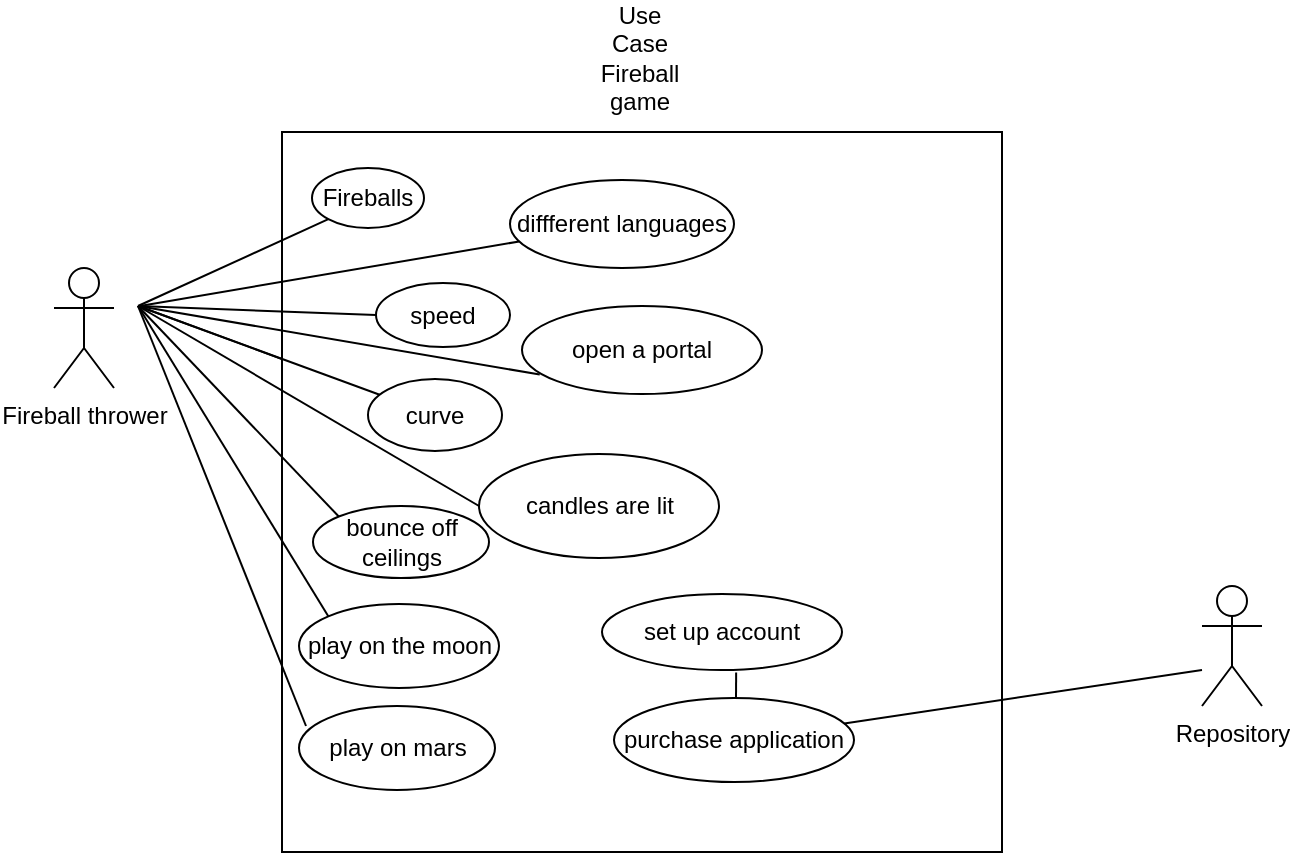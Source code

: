 <mxfile version="12.0.0" type="github" pages="2"><diagram id="YYEbY1iKunshicLt-4Nw" name="Page-1"><mxGraphModel dx="1406" dy="587" grid="1" gridSize="14" guides="1" tooltips="1" connect="1" arrows="1" fold="1" page="1" pageScale="1" pageWidth="850" pageHeight="1100" math="0" shadow="0"><root><mxCell id="0"/><mxCell id="1" parent="0"/><mxCell id="jf-l7Qrv6josL7OZZSDM-3" value="" style="whiteSpace=wrap;html=1;aspect=fixed;" vertex="1" parent="1"><mxGeometry x="240" y="137" width="360" height="360" as="geometry"/></mxCell><mxCell id="jf-l7Qrv6josL7OZZSDM-7" value="Use Case Fireball game" style="text;html=1;strokeColor=none;fillColor=none;align=center;verticalAlign=middle;whiteSpace=wrap;rounded=0;" vertex="1" parent="1"><mxGeometry x="398.5" y="90" width="40" height="20" as="geometry"/></mxCell><mxCell id="jf-l7Qrv6josL7OZZSDM-9" value="Fireballs" style="ellipse;whiteSpace=wrap;html=1;" vertex="1" parent="1"><mxGeometry x="255" y="155" width="56" height="30" as="geometry"/></mxCell><mxCell id="jf-l7Qrv6josL7OZZSDM-11" style="edgeStyle=orthogonalEdgeStyle;rounded=0;orthogonalLoop=1;jettySize=auto;html=1;exitX=0.5;exitY=1;exitDx=0;exitDy=0;" edge="1" parent="1" source="jf-l7Qrv6josL7OZZSDM-9" target="jf-l7Qrv6josL7OZZSDM-9"><mxGeometry relative="1" as="geometry"/></mxCell><mxCell id="jf-l7Qrv6josL7OZZSDM-15" value="speed" style="ellipse;whiteSpace=wrap;html=1;" vertex="1" parent="1"><mxGeometry x="287" y="212.5" width="67" height="32" as="geometry"/></mxCell><mxCell id="jf-l7Qrv6josL7OZZSDM-16" value="curve" style="ellipse;whiteSpace=wrap;html=1;" vertex="1" parent="1"><mxGeometry x="283" y="260.5" width="67" height="36" as="geometry"/></mxCell><mxCell id="jf-l7Qrv6josL7OZZSDM-17" value="bounce off ceilings" style="ellipse;whiteSpace=wrap;html=1;" vertex="1" parent="1"><mxGeometry x="255.5" y="324" width="88" height="36" as="geometry"/></mxCell><mxCell id="jf-l7Qrv6josL7OZZSDM-18" value="play on the moon" style="ellipse;whiteSpace=wrap;html=1;" vertex="1" parent="1"><mxGeometry x="248.5" y="373" width="100" height="42" as="geometry"/></mxCell><mxCell id="jf-l7Qrv6josL7OZZSDM-19" value="play on mars" style="ellipse;whiteSpace=wrap;html=1;" vertex="1" parent="1"><mxGeometry x="248.5" y="424" width="98" height="42" as="geometry"/></mxCell><mxCell id="jf-l7Qrv6josL7OZZSDM-20" value="diffferent languages" style="ellipse;whiteSpace=wrap;html=1;" vertex="1" parent="1"><mxGeometry x="354" y="161" width="112" height="44" as="geometry"/></mxCell><mxCell id="jf-l7Qrv6josL7OZZSDM-21" value="open a portal" style="ellipse;whiteSpace=wrap;html=1;" vertex="1" parent="1"><mxGeometry x="360" y="224" width="120" height="44" as="geometry"/></mxCell><mxCell id="jf-l7Qrv6josL7OZZSDM-22" value="candles are lit" style="ellipse;whiteSpace=wrap;html=1;" vertex="1" parent="1"><mxGeometry x="338.5" y="298" width="120" height="52" as="geometry"/></mxCell><mxCell id="jf-l7Qrv6josL7OZZSDM-23" value="set up account" style="ellipse;whiteSpace=wrap;html=1;" vertex="1" parent="1"><mxGeometry x="400" y="368" width="120" height="38" as="geometry"/></mxCell><mxCell id="jf-l7Qrv6josL7OZZSDM-26" value="purchase application" style="ellipse;whiteSpace=wrap;html=1;" vertex="1" parent="1"><mxGeometry x="406" y="420" width="120" height="42" as="geometry"/></mxCell><mxCell id="jf-l7Qrv6josL7OZZSDM-27" value="Repository" style="shape=umlActor;verticalLabelPosition=bottom;labelBackgroundColor=#ffffff;verticalAlign=top;html=1;outlineConnect=0;" vertex="1" parent="1"><mxGeometry x="700" y="364" width="30" height="60" as="geometry"/></mxCell><mxCell id="jf-l7Qrv6josL7OZZSDM-33" value="" style="endArrow=none;html=1;" edge="1" parent="1" source="jf-l7Qrv6josL7OZZSDM-26"><mxGeometry width="50" height="50" relative="1" as="geometry"><mxPoint x="526" y="491" as="sourcePoint"/><mxPoint x="700" y="406" as="targetPoint"/></mxGeometry></mxCell><mxCell id="jf-l7Qrv6josL7OZZSDM-36" value="" style="endArrow=none;html=1;entryX=0.559;entryY=1.033;entryDx=0;entryDy=0;entryPerimeter=0;" edge="1" parent="1" target="jf-l7Qrv6josL7OZZSDM-23"><mxGeometry width="50" height="50" relative="1" as="geometry"><mxPoint x="467" y="420" as="sourcePoint"/><mxPoint x="512" y="406" as="targetPoint"/></mxGeometry></mxCell><mxCell id="jf-l7Qrv6josL7OZZSDM-38" value="" style="endArrow=none;html=1;entryX=0;entryY=1;entryDx=0;entryDy=0;" edge="1" parent="1" target="jf-l7Qrv6josL7OZZSDM-9"><mxGeometry width="50" height="50" relative="1" as="geometry"><mxPoint x="168" y="224" as="sourcePoint"/><mxPoint x="218" y="224" as="targetPoint"/></mxGeometry></mxCell><mxCell id="jf-l7Qrv6josL7OZZSDM-40" value="" style="endArrow=none;html=1;" edge="1" parent="1" target="jf-l7Qrv6josL7OZZSDM-20"><mxGeometry width="50" height="50" relative="1" as="geometry"><mxPoint x="169" y="224" as="sourcePoint"/><mxPoint x="345" y="198" as="targetPoint"/></mxGeometry></mxCell><mxCell id="jf-l7Qrv6josL7OZZSDM-43" value="" style="endArrow=none;html=1;exitX=0.074;exitY=0.779;exitDx=0;exitDy=0;exitPerimeter=0;" edge="1" parent="1" source="jf-l7Qrv6josL7OZZSDM-21"><mxGeometry width="50" height="50" relative="1" as="geometry"><mxPoint x="168" y="288" as="sourcePoint"/><mxPoint x="168" y="224" as="targetPoint"/></mxGeometry></mxCell><mxCell id="jf-l7Qrv6josL7OZZSDM-44" value="" style="endArrow=none;html=1;exitX=0;exitY=0.5;exitDx=0;exitDy=0;" edge="1" parent="1" source="jf-l7Qrv6josL7OZZSDM-15"><mxGeometry width="50" height="50" relative="1" as="geometry"><mxPoint x="154" y="274" as="sourcePoint"/><mxPoint x="168" y="224" as="targetPoint"/></mxGeometry></mxCell><mxCell id="jf-l7Qrv6josL7OZZSDM-45" value="" style="endArrow=none;html=1;" edge="1" parent="1" source="jf-l7Qrv6josL7OZZSDM-16"><mxGeometry width="50" height="50" relative="1" as="geometry"><mxPoint x="168" y="302" as="sourcePoint"/><mxPoint x="168" y="224" as="targetPoint"/></mxGeometry></mxCell><mxCell id="jf-l7Qrv6josL7OZZSDM-46" value="" style="endArrow=none;html=1;exitX=0;exitY=0.5;exitDx=0;exitDy=0;" edge="1" parent="1" source="jf-l7Qrv6josL7OZZSDM-22"><mxGeometry width="50" height="50" relative="1" as="geometry"><mxPoint x="168" y="302" as="sourcePoint"/><mxPoint x="168" y="224" as="targetPoint"/></mxGeometry></mxCell><mxCell id="jf-l7Qrv6josL7OZZSDM-47" value="" style="endArrow=none;html=1;entryX=0;entryY=0;entryDx=0;entryDy=0;" edge="1" parent="1" target="jf-l7Qrv6josL7OZZSDM-17"><mxGeometry width="50" height="50" relative="1" as="geometry"><mxPoint x="168" y="224" as="sourcePoint"/><mxPoint x="230.711" y="230" as="targetPoint"/></mxGeometry></mxCell><mxCell id="jf-l7Qrv6josL7OZZSDM-50" value="Fireball thrower" style="shape=umlActor;verticalLabelPosition=bottom;labelBackgroundColor=#ffffff;verticalAlign=top;html=1;outlineConnect=0;" vertex="1" parent="1"><mxGeometry x="126" y="205" width="30" height="60" as="geometry"/></mxCell><mxCell id="jf-l7Qrv6josL7OZZSDM-51" value="" style="endArrow=none;html=1;fontFamily=Helvetica;fontSize=11;fontColor=#000000;align=center;strokeColor=#000000;" edge="1" parent="1"><mxGeometry width="50" height="50" relative="1" as="geometry"><mxPoint x="168" y="224" as="sourcePoint"/><mxPoint x="252" y="434" as="targetPoint"/></mxGeometry></mxCell><mxCell id="jf-l7Qrv6josL7OZZSDM-52" value="" style="endArrow=none;html=1;" edge="1" parent="1" target="jf-l7Qrv6josL7OZZSDM-3"><mxGeometry width="50" height="50" relative="1" as="geometry"><mxPoint x="168" y="224" as="sourcePoint"/><mxPoint x="288" y="364" as="targetPoint"/></mxGeometry></mxCell><mxCell id="jf-l7Qrv6josL7OZZSDM-53" value="" style="endArrow=none;html=1;entryX=0;entryY=0;entryDx=0;entryDy=0;" edge="1" parent="1" target="jf-l7Qrv6josL7OZZSDM-18"><mxGeometry width="50" height="50" relative="1" as="geometry"><mxPoint x="168" y="224" as="sourcePoint"/><mxPoint x="260" y="322" as="targetPoint"/></mxGeometry></mxCell></root></mxGraphModel></diagram><diagram id="EOZGQvDux7Vz6Aieh1Wz" name="Page-2"><mxGraphModel dx="1406" dy="587" grid="1" gridSize="10" guides="1" tooltips="1" connect="1" arrows="1" fold="1" page="1" pageScale="1" pageWidth="850" pageHeight="1100" math="0" shadow="0"><root><mxCell id="yg4nkpbWAedGN7gzoLLD-0"/><mxCell id="yg4nkpbWAedGN7gzoLLD-1" parent="yg4nkpbWAedGN7gzoLLD-0"/><mxCell id="yg4nkpbWAedGN7gzoLLD-2" value="Domain Model" style="text;html=1;strokeColor=none;fillColor=none;align=center;verticalAlign=middle;whiteSpace=wrap;rounded=0;" vertex="1" parent="yg4nkpbWAedGN7gzoLLD-1"><mxGeometry x="360" y="60" width="40" height="20" as="geometry"/></mxCell><mxCell id="yg4nkpbWAedGN7gzoLLD-20" style="edgeStyle=orthogonalEdgeStyle;rounded=0;orthogonalLoop=1;jettySize=auto;html=1;exitX=0.5;exitY=1;exitDx=0;exitDy=0;" edge="1" parent="yg4nkpbWAedGN7gzoLLD-1"><mxGeometry relative="1" as="geometry"><mxPoint x="423" y="160" as="sourcePoint"/><mxPoint x="423" y="160" as="targetPoint"/></mxGeometry></mxCell><mxCell id="yg4nkpbWAedGN7gzoLLD-21" value="Repository" style="rounded=0;whiteSpace=wrap;html=1;" vertex="1" parent="yg4nkpbWAedGN7gzoLLD-1"><mxGeometry x="320" y="120" width="120" height="40" as="geometry"/></mxCell><mxCell id="yg4nkpbWAedGN7gzoLLD-22" value="Credit card" style="rounded=0;whiteSpace=wrap;html=1;" vertex="1" parent="yg4nkpbWAedGN7gzoLLD-1"><mxGeometry x="320" y="170" width="120" height="30" as="geometry"/></mxCell><mxCell id="yg4nkpbWAedGN7gzoLLD-23" value="fireballs" style="rounded=0;whiteSpace=wrap;html=1;" vertex="1" parent="yg4nkpbWAedGN7gzoLLD-1"><mxGeometry x="320" y="210" width="120" height="30" as="geometry"/></mxCell><mxCell id="yg4nkpbWAedGN7gzoLLD-24" value="different languages" style="rounded=0;whiteSpace=wrap;html=1;" vertex="1" parent="yg4nkpbWAedGN7gzoLLD-1"><mxGeometry x="320" y="250" width="120" height="30" as="geometry"/></mxCell><mxCell id="yg4nkpbWAedGN7gzoLLD-30" value="curve" style="rounded=0;whiteSpace=wrap;html=1;" vertex="1" parent="yg4nkpbWAedGN7gzoLLD-1"><mxGeometry x="320" y="330" width="120" height="30" as="geometry"/></mxCell><mxCell id="yg4nkpbWAedGN7gzoLLD-31" value="bounce off ceilings" style="rounded=0;whiteSpace=wrap;html=1;" vertex="1" parent="yg4nkpbWAedGN7gzoLLD-1"><mxGeometry x="320" y="370" width="120" height="30" as="geometry"/></mxCell><mxCell id="yg4nkpbWAedGN7gzoLLD-32" value="play on the moon" style="rounded=0;whiteSpace=wrap;html=1;" vertex="1" parent="yg4nkpbWAedGN7gzoLLD-1"><mxGeometry x="320" y="410" width="120" height="30" as="geometry"/></mxCell><mxCell id="yg4nkpbWAedGN7gzoLLD-33" value="play on mars" style="rounded=0;whiteSpace=wrap;html=1;" vertex="1" parent="yg4nkpbWAedGN7gzoLLD-1"><mxGeometry x="320" y="450" width="120" height="30" as="geometry"/></mxCell><mxCell id="yg4nkpbWAedGN7gzoLLD-34" value="open a portal" style="rounded=0;whiteSpace=wrap;html=1;" vertex="1" parent="yg4nkpbWAedGN7gzoLLD-1"><mxGeometry x="320" y="490" width="120" height="30" as="geometry"/></mxCell><mxCell id="yg4nkpbWAedGN7gzoLLD-35" value="candles are lit" style="rounded=0;whiteSpace=wrap;html=1;" vertex="1" parent="yg4nkpbWAedGN7gzoLLD-1"><mxGeometry x="320" y="530" width="120" height="30" as="geometry"/></mxCell><mxCell id="yg4nkpbWAedGN7gzoLLD-36" style="edgeStyle=orthogonalEdgeStyle;rounded=0;orthogonalLoop=1;jettySize=auto;html=1;exitX=0.5;exitY=1;exitDx=0;exitDy=0;" edge="1" parent="yg4nkpbWAedGN7gzoLLD-1" source="yg4nkpbWAedGN7gzoLLD-21" target="yg4nkpbWAedGN7gzoLLD-21"><mxGeometry relative="1" as="geometry"/></mxCell><mxCell id="yg4nkpbWAedGN7gzoLLD-40" value="speed" style="rounded=0;whiteSpace=wrap;html=1;" vertex="1" parent="yg4nkpbWAedGN7gzoLLD-1"><mxGeometry x="320" y="290" width="120" height="30" as="geometry"/></mxCell></root></mxGraphModel></diagram></mxfile>